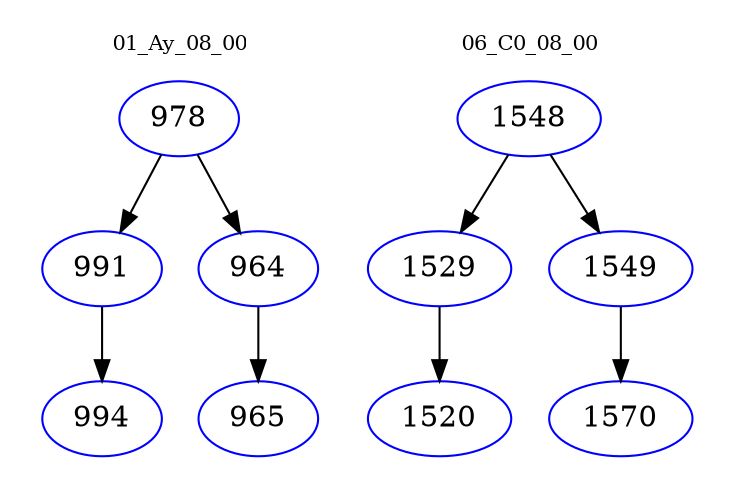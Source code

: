 digraph{
subgraph cluster_0 {
color = white
label = "01_Ay_08_00";
fontsize=10;
T0_978 [label="978", color="blue"]
T0_978 -> T0_991 [color="black"]
T0_991 [label="991", color="blue"]
T0_991 -> T0_994 [color="black"]
T0_994 [label="994", color="blue"]
T0_978 -> T0_964 [color="black"]
T0_964 [label="964", color="blue"]
T0_964 -> T0_965 [color="black"]
T0_965 [label="965", color="blue"]
}
subgraph cluster_1 {
color = white
label = "06_C0_08_00";
fontsize=10;
T1_1548 [label="1548", color="blue"]
T1_1548 -> T1_1529 [color="black"]
T1_1529 [label="1529", color="blue"]
T1_1529 -> T1_1520 [color="black"]
T1_1520 [label="1520", color="blue"]
T1_1548 -> T1_1549 [color="black"]
T1_1549 [label="1549", color="blue"]
T1_1549 -> T1_1570 [color="black"]
T1_1570 [label="1570", color="blue"]
}
}
